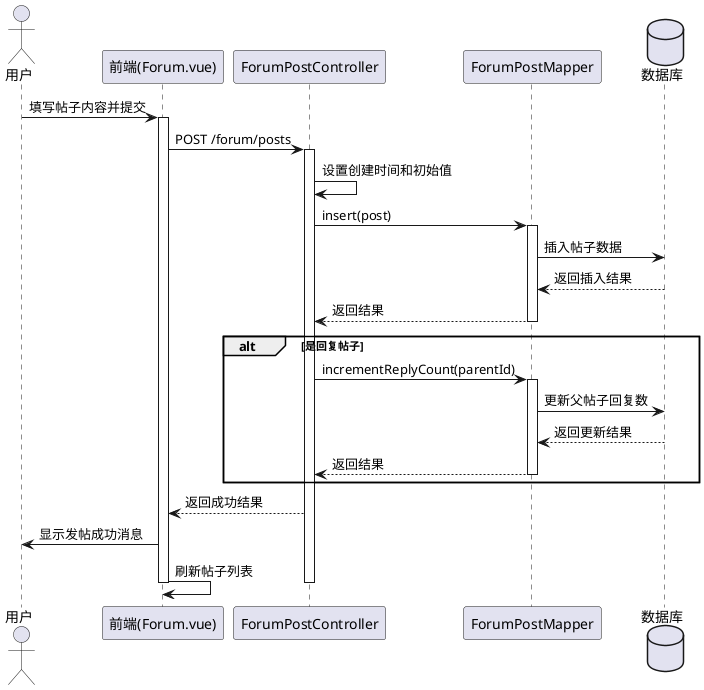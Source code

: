 @startuml 论坛发帖流程
actor 用户
participant "前端(Forum.vue)" as Frontend
participant "ForumPostController" as PostController
participant "ForumPostMapper" as PostMapper
database "数据库" as DB

用户 -> Frontend: 填写帖子内容并提交
activate Frontend
Frontend -> PostController: POST /forum/posts
activate PostController
PostController -> PostController: 设置创建时间和初始值
PostController -> PostMapper: insert(post)
activate PostMapper
PostMapper -> DB: 插入帖子数据
DB --> PostMapper: 返回插入结果
PostMapper --> PostController: 返回结果
deactivate PostMapper

alt 是回复帖子
    PostController -> PostMapper: incrementReplyCount(parentId)
    activate PostMapper
    PostMapper -> DB: 更新父帖子回复数
    DB --> PostMapper: 返回更新结果
    PostMapper --> PostController: 返回结果
    deactivate PostMapper
end

PostController --> Frontend: 返回成功结果
Frontend -> 用户: 显示发帖成功消息
Frontend -> Frontend: 刷新帖子列表
deactivate PostController
deactivate Frontend
@enduml